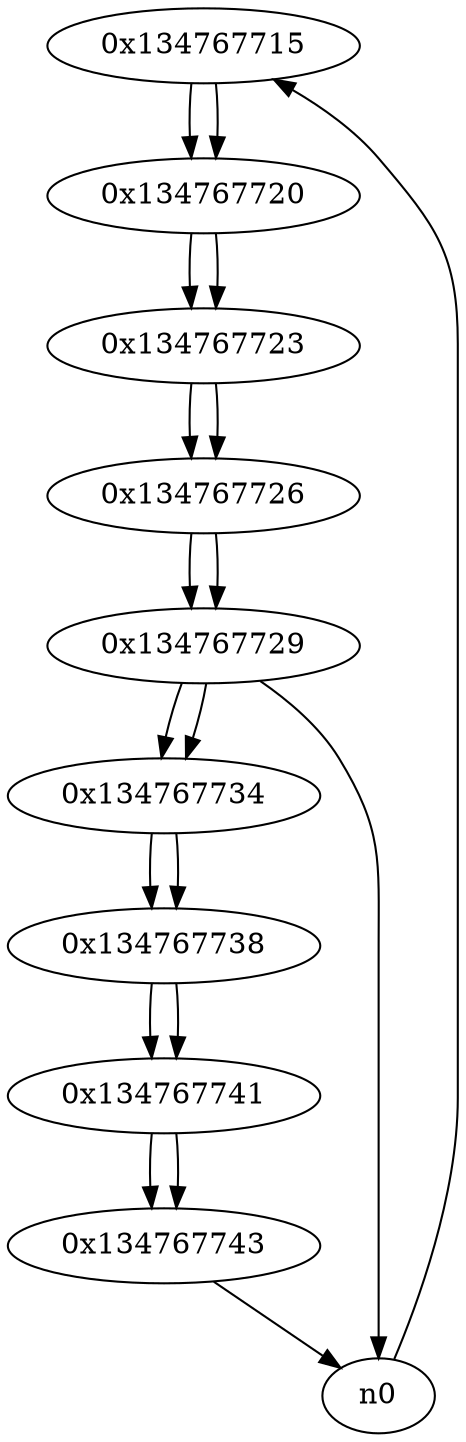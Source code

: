 digraph G{
/* nodes */
  n1 [label="0x134767715"]
  n2 [label="0x134767720"]
  n3 [label="0x134767723"]
  n4 [label="0x134767726"]
  n5 [label="0x134767729"]
  n6 [label="0x134767734"]
  n7 [label="0x134767738"]
  n8 [label="0x134767741"]
  n9 [label="0x134767743"]
/* edges */
n1 -> n2;
n0 -> n1;
n2 -> n3;
n1 -> n2;
n3 -> n4;
n2 -> n3;
n4 -> n5;
n3 -> n4;
n5 -> n6;
n5 -> n0;
n4 -> n5;
n6 -> n7;
n5 -> n6;
n7 -> n8;
n6 -> n7;
n8 -> n9;
n7 -> n8;
n9 -> n0;
n8 -> n9;
}
